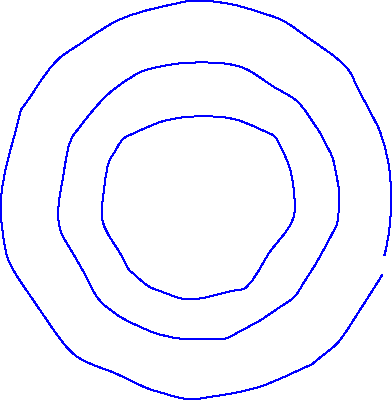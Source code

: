 import contour;

size(200);

int n=100;

pair[] points=new pair[n];
real[] values=new real[n];

real f(real a, real b) {return a^2+b^2;}

real r() {return 1.1*(rand()/randMax*2-1);}

for(int i=0; i < n; ++i) {
  points[i]=(r(),r());
  values[i]=f(points[i].x,points[i].y);
}

draw(contour(points,values,new real[]{0.25,0.5,1},operator ..),blue);
